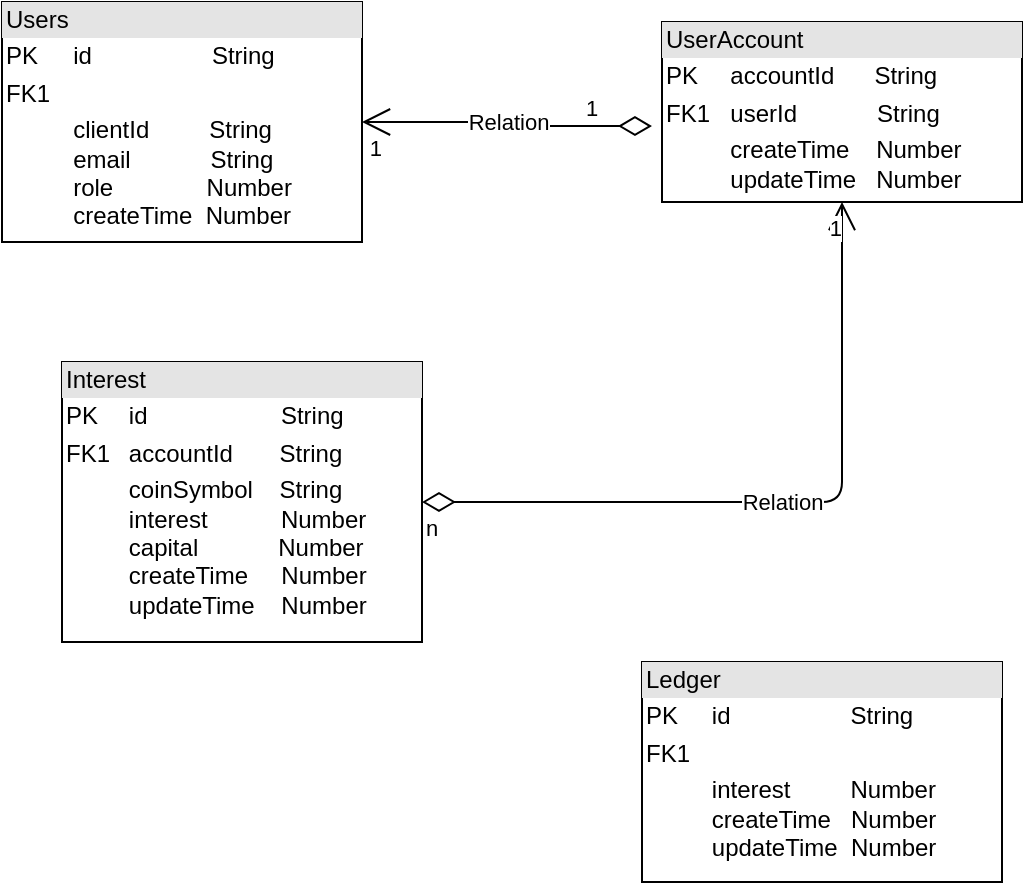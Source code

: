 <mxfile version="13.10.5" type="github">
  <diagram id="4KBtijwvLpDPA0yrNVM6" name="Page-1">
    <mxGraphModel dx="817" dy="646" grid="1" gridSize="10" guides="1" tooltips="1" connect="1" arrows="1" fold="1" page="1" pageScale="1" pageWidth="827" pageHeight="1169" math="0" shadow="0">
      <root>
        <mxCell id="0" />
        <mxCell id="1" parent="0" />
        <mxCell id="2dCae-smeq8dhZM-stZv-2" value="&lt;div style=&quot;box-sizing: border-box ; width: 100% ; background: #e4e4e4 ; padding: 2px&quot;&gt;Users&lt;/div&gt;&lt;table style=&quot;width: 100% ; font-size: 1em&quot; cellpadding=&quot;2&quot; cellspacing=&quot;0&quot;&gt;&lt;tbody&gt;&lt;tr&gt;&lt;td&gt;PK&lt;/td&gt;&lt;td&gt;id&amp;nbsp; &amp;nbsp; &amp;nbsp; &amp;nbsp; &amp;nbsp; &amp;nbsp; &amp;nbsp; &amp;nbsp; &amp;nbsp; String&lt;/td&gt;&lt;/tr&gt;&lt;tr&gt;&lt;td&gt;FK1&lt;/td&gt;&lt;td&gt;&lt;br&gt;&lt;/td&gt;&lt;/tr&gt;&lt;tr&gt;&lt;td&gt;&lt;/td&gt;&lt;td&gt;clientId&amp;nbsp; &amp;nbsp; &amp;nbsp; &amp;nbsp; &amp;nbsp;String&lt;br&gt;email&amp;nbsp; &amp;nbsp; &amp;nbsp; &amp;nbsp; &amp;nbsp; &amp;nbsp; String&lt;br&gt;role&amp;nbsp; &amp;nbsp; &amp;nbsp; &amp;nbsp; &amp;nbsp; &amp;nbsp; &amp;nbsp; Number&lt;br&gt;createTime&amp;nbsp; Number&lt;br&gt;&lt;br&gt;&lt;br&gt;&lt;/td&gt;&lt;/tr&gt;&lt;/tbody&gt;&lt;/table&gt;" style="verticalAlign=top;align=left;overflow=fill;html=1;" parent="1" vertex="1">
          <mxGeometry x="50" y="60" width="180" height="120" as="geometry" />
        </mxCell>
        <mxCell id="2dCae-smeq8dhZM-stZv-3" value="&lt;div style=&quot;box-sizing: border-box ; width: 100% ; background: #e4e4e4 ; padding: 2px&quot;&gt;UserAccount&lt;/div&gt;&lt;table style=&quot;width: 100% ; font-size: 1em&quot; cellpadding=&quot;2&quot; cellspacing=&quot;0&quot;&gt;&lt;tbody&gt;&lt;tr&gt;&lt;td&gt;PK&lt;/td&gt;&lt;td&gt;accountId&amp;nbsp; &amp;nbsp; &amp;nbsp; String&lt;/td&gt;&lt;/tr&gt;&lt;tr&gt;&lt;td&gt;FK1&lt;/td&gt;&lt;td&gt;userId&amp;nbsp; &amp;nbsp; &amp;nbsp; &amp;nbsp; &amp;nbsp; &amp;nbsp; String&lt;/td&gt;&lt;/tr&gt;&lt;tr&gt;&lt;td&gt;&lt;/td&gt;&lt;td&gt;createTime&amp;nbsp; &amp;nbsp; Number&lt;br&gt;updateTime&amp;nbsp; &amp;nbsp;Number&lt;/td&gt;&lt;/tr&gt;&lt;/tbody&gt;&lt;/table&gt;" style="verticalAlign=top;align=left;overflow=fill;html=1;" parent="1" vertex="1">
          <mxGeometry x="380" y="70" width="180" height="90" as="geometry" />
        </mxCell>
        <mxCell id="2dCae-smeq8dhZM-stZv-5" value="&lt;div style=&quot;box-sizing: border-box ; width: 100% ; background: #e4e4e4 ; padding: 2px&quot;&gt;Interest&lt;/div&gt;&lt;table style=&quot;width: 100% ; font-size: 1em&quot; cellpadding=&quot;2&quot; cellspacing=&quot;0&quot;&gt;&lt;tbody&gt;&lt;tr&gt;&lt;td&gt;PK&lt;/td&gt;&lt;td&gt;id&amp;nbsp; &amp;nbsp; &amp;nbsp; &amp;nbsp; &amp;nbsp; &amp;nbsp; &amp;nbsp; &amp;nbsp; &amp;nbsp; &amp;nbsp; String&lt;/td&gt;&lt;/tr&gt;&lt;tr&gt;&lt;td&gt;FK1&lt;/td&gt;&lt;td&gt;accountId&amp;nbsp; &amp;nbsp; &amp;nbsp; &amp;nbsp;String&lt;/td&gt;&lt;/tr&gt;&lt;tr&gt;&lt;td&gt;&lt;/td&gt;&lt;td&gt;coinSymbol&amp;nbsp; &amp;nbsp; String&lt;br&gt;interest&amp;nbsp; &amp;nbsp; &amp;nbsp; &amp;nbsp; &amp;nbsp; &amp;nbsp;Number&lt;br&gt;capital&amp;nbsp; &amp;nbsp; &amp;nbsp; &amp;nbsp; &amp;nbsp; &amp;nbsp; Number&lt;br&gt;createTime&amp;nbsp; &amp;nbsp; &amp;nbsp;Number&lt;br&gt;updateTime&amp;nbsp; &amp;nbsp; Number&lt;/td&gt;&lt;/tr&gt;&lt;/tbody&gt;&lt;/table&gt;" style="verticalAlign=top;align=left;overflow=fill;html=1;" parent="1" vertex="1">
          <mxGeometry x="80" y="240" width="180" height="140" as="geometry" />
        </mxCell>
        <mxCell id="6I5bSdhw8Pqrt3Q80-_E-1" value="Relation" style="endArrow=open;html=1;endSize=12;startArrow=diamondThin;startSize=14;startFill=0;edgeStyle=orthogonalEdgeStyle;entryX=0.5;entryY=1;entryDx=0;entryDy=0;" edge="1" parent="1" source="2dCae-smeq8dhZM-stZv-5" target="2dCae-smeq8dhZM-stZv-3">
          <mxGeometry relative="1" as="geometry">
            <mxPoint x="330" y="330" as="sourcePoint" />
            <mxPoint x="490" y="330" as="targetPoint" />
          </mxGeometry>
        </mxCell>
        <mxCell id="6I5bSdhw8Pqrt3Q80-_E-2" value="n" style="edgeLabel;resizable=0;html=1;align=left;verticalAlign=top;" connectable="0" vertex="1" parent="6I5bSdhw8Pqrt3Q80-_E-1">
          <mxGeometry x="-1" relative="1" as="geometry" />
        </mxCell>
        <mxCell id="6I5bSdhw8Pqrt3Q80-_E-3" value="1" style="edgeLabel;resizable=0;html=1;align=right;verticalAlign=top;" connectable="0" vertex="1" parent="6I5bSdhw8Pqrt3Q80-_E-1">
          <mxGeometry x="1" relative="1" as="geometry" />
        </mxCell>
        <mxCell id="6I5bSdhw8Pqrt3Q80-_E-6" value="Relation" style="endArrow=open;html=1;endSize=12;startArrow=diamondThin;startSize=14;startFill=0;edgeStyle=orthogonalEdgeStyle;exitX=-0.028;exitY=0.578;exitDx=0;exitDy=0;exitPerimeter=0;entryX=1;entryY=0.5;entryDx=0;entryDy=0;" edge="1" parent="1" source="2dCae-smeq8dhZM-stZv-3" target="2dCae-smeq8dhZM-stZv-2">
          <mxGeometry relative="1" as="geometry">
            <mxPoint x="330" y="290" as="sourcePoint" />
            <mxPoint x="250" y="150" as="targetPoint" />
          </mxGeometry>
        </mxCell>
        <mxCell id="6I5bSdhw8Pqrt3Q80-_E-7" value="1" style="edgeLabel;resizable=0;html=1;align=left;verticalAlign=top;" connectable="0" vertex="1" parent="6I5bSdhw8Pqrt3Q80-_E-6">
          <mxGeometry x="-1" relative="1" as="geometry">
            <mxPoint x="-34.96" y="-22.02" as="offset" />
          </mxGeometry>
        </mxCell>
        <mxCell id="6I5bSdhw8Pqrt3Q80-_E-8" value="1" style="edgeLabel;resizable=0;html=1;align=right;verticalAlign=top;" connectable="0" vertex="1" parent="6I5bSdhw8Pqrt3Q80-_E-6">
          <mxGeometry x="1" relative="1" as="geometry">
            <mxPoint x="10.04" as="offset" />
          </mxGeometry>
        </mxCell>
        <mxCell id="6I5bSdhw8Pqrt3Q80-_E-9" value="&lt;div style=&quot;box-sizing: border-box ; width: 100% ; background: #e4e4e4 ; padding: 2px&quot;&gt;Ledger&lt;/div&gt;&lt;table style=&quot;width: 100% ; font-size: 1em&quot; cellpadding=&quot;2&quot; cellspacing=&quot;0&quot;&gt;&lt;tbody&gt;&lt;tr&gt;&lt;td&gt;PK&lt;/td&gt;&lt;td&gt;id&amp;nbsp; &amp;nbsp; &amp;nbsp; &amp;nbsp; &amp;nbsp; &amp;nbsp; &amp;nbsp; &amp;nbsp; &amp;nbsp; String&lt;/td&gt;&lt;/tr&gt;&lt;tr&gt;&lt;td&gt;FK1&lt;/td&gt;&lt;td&gt;&lt;br&gt;&lt;/td&gt;&lt;/tr&gt;&lt;tr&gt;&lt;td&gt;&lt;/td&gt;&lt;td&gt;interest&amp;nbsp; &amp;nbsp; &amp;nbsp; &amp;nbsp; &amp;nbsp;Number&lt;br&gt;createTime&amp;nbsp; &amp;nbsp;Number&lt;br&gt;updateTime&amp;nbsp; Number&lt;/td&gt;&lt;/tr&gt;&lt;/tbody&gt;&lt;/table&gt;" style="verticalAlign=top;align=left;overflow=fill;html=1;" vertex="1" parent="1">
          <mxGeometry x="370" y="390" width="180" height="110" as="geometry" />
        </mxCell>
      </root>
    </mxGraphModel>
  </diagram>
</mxfile>
